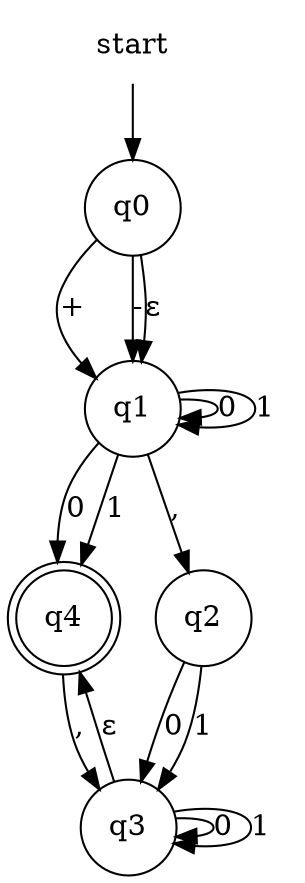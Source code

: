 digraph automaton {
    node [shape=none]; start;
    node [shape=doublecircle]; q4;
    node [shape=circle];
    start -> q0;
    q0 -> q1 [label="+"];
    q0 -> q1 [label="-"];
    q0 -> q1 [label="&epsilon;"];
    q1 -> q2 [label=","];
    q1 -> q1 [label="0"];
    q1 -> q4 [label="0"];
    q1 -> q1 [label="1"];
    q1 -> q4 [label="1"];
    q2 -> q3 [label="0"];
    q2 -> q3 [label="1"];
    q3 -> q3 [label="0"];
    q3 -> q3 [label="1"];
    q3 -> q4 [label="&epsilon;"];
    q4 -> q3 [label=","];
}
